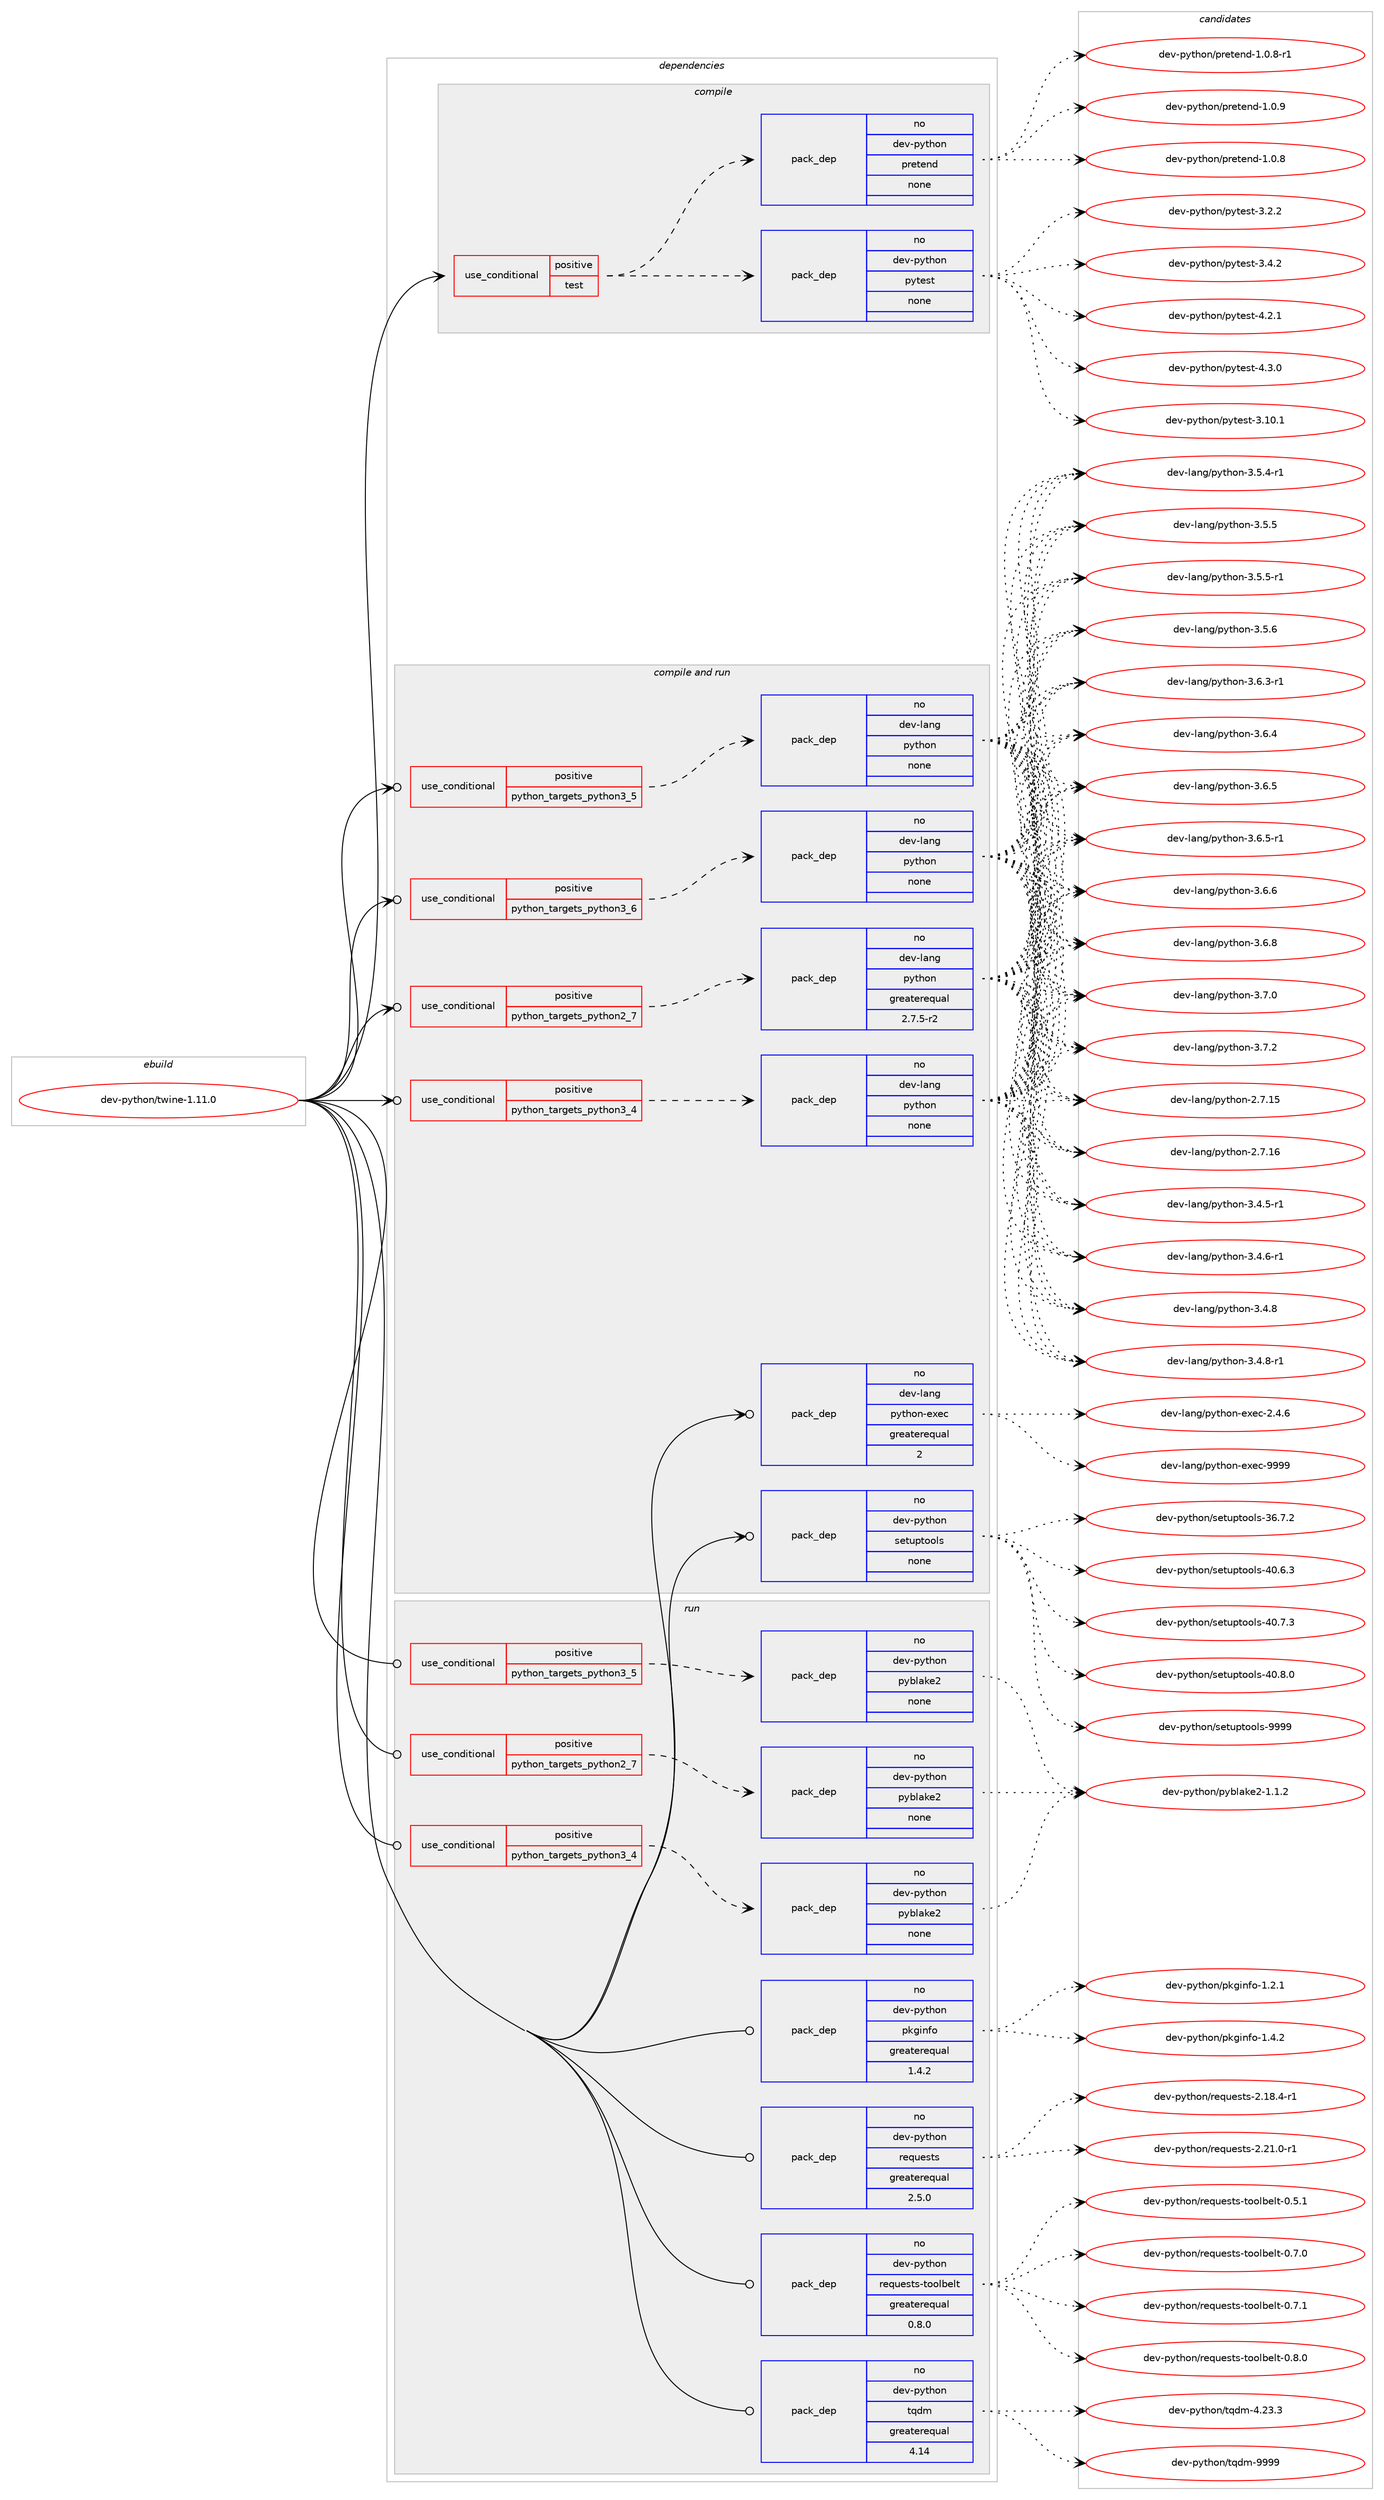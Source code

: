 digraph prolog {

# *************
# Graph options
# *************

newrank=true;
concentrate=true;
compound=true;
graph [rankdir=LR,fontname=Helvetica,fontsize=10,ranksep=1.5];#, ranksep=2.5, nodesep=0.2];
edge  [arrowhead=vee];
node  [fontname=Helvetica,fontsize=10];

# **********
# The ebuild
# **********

subgraph cluster_leftcol {
color=gray;
rank=same;
label=<<i>ebuild</i>>;
id [label="dev-python/twine-1.11.0", color=red, width=4, href="../dev-python/twine-1.11.0.svg"];
}

# ****************
# The dependencies
# ****************

subgraph cluster_midcol {
color=gray;
label=<<i>dependencies</i>>;
subgraph cluster_compile {
fillcolor="#eeeeee";
style=filled;
label=<<i>compile</i>>;
subgraph cond386030 {
dependency1445463 [label=<<TABLE BORDER="0" CELLBORDER="1" CELLSPACING="0" CELLPADDING="4"><TR><TD ROWSPAN="3" CELLPADDING="10">use_conditional</TD></TR><TR><TD>positive</TD></TR><TR><TD>test</TD></TR></TABLE>>, shape=none, color=red];
subgraph pack1036070 {
dependency1445464 [label=<<TABLE BORDER="0" CELLBORDER="1" CELLSPACING="0" CELLPADDING="4" WIDTH="220"><TR><TD ROWSPAN="6" CELLPADDING="30">pack_dep</TD></TR><TR><TD WIDTH="110">no</TD></TR><TR><TD>dev-python</TD></TR><TR><TD>pytest</TD></TR><TR><TD>none</TD></TR><TR><TD></TD></TR></TABLE>>, shape=none, color=blue];
}
dependency1445463:e -> dependency1445464:w [weight=20,style="dashed",arrowhead="vee"];
subgraph pack1036071 {
dependency1445465 [label=<<TABLE BORDER="0" CELLBORDER="1" CELLSPACING="0" CELLPADDING="4" WIDTH="220"><TR><TD ROWSPAN="6" CELLPADDING="30">pack_dep</TD></TR><TR><TD WIDTH="110">no</TD></TR><TR><TD>dev-python</TD></TR><TR><TD>pretend</TD></TR><TR><TD>none</TD></TR><TR><TD></TD></TR></TABLE>>, shape=none, color=blue];
}
dependency1445463:e -> dependency1445465:w [weight=20,style="dashed",arrowhead="vee"];
}
id:e -> dependency1445463:w [weight=20,style="solid",arrowhead="vee"];
}
subgraph cluster_compileandrun {
fillcolor="#eeeeee";
style=filled;
label=<<i>compile and run</i>>;
subgraph cond386031 {
dependency1445466 [label=<<TABLE BORDER="0" CELLBORDER="1" CELLSPACING="0" CELLPADDING="4"><TR><TD ROWSPAN="3" CELLPADDING="10">use_conditional</TD></TR><TR><TD>positive</TD></TR><TR><TD>python_targets_python2_7</TD></TR></TABLE>>, shape=none, color=red];
subgraph pack1036072 {
dependency1445467 [label=<<TABLE BORDER="0" CELLBORDER="1" CELLSPACING="0" CELLPADDING="4" WIDTH="220"><TR><TD ROWSPAN="6" CELLPADDING="30">pack_dep</TD></TR><TR><TD WIDTH="110">no</TD></TR><TR><TD>dev-lang</TD></TR><TR><TD>python</TD></TR><TR><TD>greaterequal</TD></TR><TR><TD>2.7.5-r2</TD></TR></TABLE>>, shape=none, color=blue];
}
dependency1445466:e -> dependency1445467:w [weight=20,style="dashed",arrowhead="vee"];
}
id:e -> dependency1445466:w [weight=20,style="solid",arrowhead="odotvee"];
subgraph cond386032 {
dependency1445468 [label=<<TABLE BORDER="0" CELLBORDER="1" CELLSPACING="0" CELLPADDING="4"><TR><TD ROWSPAN="3" CELLPADDING="10">use_conditional</TD></TR><TR><TD>positive</TD></TR><TR><TD>python_targets_python3_4</TD></TR></TABLE>>, shape=none, color=red];
subgraph pack1036073 {
dependency1445469 [label=<<TABLE BORDER="0" CELLBORDER="1" CELLSPACING="0" CELLPADDING="4" WIDTH="220"><TR><TD ROWSPAN="6" CELLPADDING="30">pack_dep</TD></TR><TR><TD WIDTH="110">no</TD></TR><TR><TD>dev-lang</TD></TR><TR><TD>python</TD></TR><TR><TD>none</TD></TR><TR><TD></TD></TR></TABLE>>, shape=none, color=blue];
}
dependency1445468:e -> dependency1445469:w [weight=20,style="dashed",arrowhead="vee"];
}
id:e -> dependency1445468:w [weight=20,style="solid",arrowhead="odotvee"];
subgraph cond386033 {
dependency1445470 [label=<<TABLE BORDER="0" CELLBORDER="1" CELLSPACING="0" CELLPADDING="4"><TR><TD ROWSPAN="3" CELLPADDING="10">use_conditional</TD></TR><TR><TD>positive</TD></TR><TR><TD>python_targets_python3_5</TD></TR></TABLE>>, shape=none, color=red];
subgraph pack1036074 {
dependency1445471 [label=<<TABLE BORDER="0" CELLBORDER="1" CELLSPACING="0" CELLPADDING="4" WIDTH="220"><TR><TD ROWSPAN="6" CELLPADDING="30">pack_dep</TD></TR><TR><TD WIDTH="110">no</TD></TR><TR><TD>dev-lang</TD></TR><TR><TD>python</TD></TR><TR><TD>none</TD></TR><TR><TD></TD></TR></TABLE>>, shape=none, color=blue];
}
dependency1445470:e -> dependency1445471:w [weight=20,style="dashed",arrowhead="vee"];
}
id:e -> dependency1445470:w [weight=20,style="solid",arrowhead="odotvee"];
subgraph cond386034 {
dependency1445472 [label=<<TABLE BORDER="0" CELLBORDER="1" CELLSPACING="0" CELLPADDING="4"><TR><TD ROWSPAN="3" CELLPADDING="10">use_conditional</TD></TR><TR><TD>positive</TD></TR><TR><TD>python_targets_python3_6</TD></TR></TABLE>>, shape=none, color=red];
subgraph pack1036075 {
dependency1445473 [label=<<TABLE BORDER="0" CELLBORDER="1" CELLSPACING="0" CELLPADDING="4" WIDTH="220"><TR><TD ROWSPAN="6" CELLPADDING="30">pack_dep</TD></TR><TR><TD WIDTH="110">no</TD></TR><TR><TD>dev-lang</TD></TR><TR><TD>python</TD></TR><TR><TD>none</TD></TR><TR><TD></TD></TR></TABLE>>, shape=none, color=blue];
}
dependency1445472:e -> dependency1445473:w [weight=20,style="dashed",arrowhead="vee"];
}
id:e -> dependency1445472:w [weight=20,style="solid",arrowhead="odotvee"];
subgraph pack1036076 {
dependency1445474 [label=<<TABLE BORDER="0" CELLBORDER="1" CELLSPACING="0" CELLPADDING="4" WIDTH="220"><TR><TD ROWSPAN="6" CELLPADDING="30">pack_dep</TD></TR><TR><TD WIDTH="110">no</TD></TR><TR><TD>dev-lang</TD></TR><TR><TD>python-exec</TD></TR><TR><TD>greaterequal</TD></TR><TR><TD>2</TD></TR></TABLE>>, shape=none, color=blue];
}
id:e -> dependency1445474:w [weight=20,style="solid",arrowhead="odotvee"];
subgraph pack1036077 {
dependency1445475 [label=<<TABLE BORDER="0" CELLBORDER="1" CELLSPACING="0" CELLPADDING="4" WIDTH="220"><TR><TD ROWSPAN="6" CELLPADDING="30">pack_dep</TD></TR><TR><TD WIDTH="110">no</TD></TR><TR><TD>dev-python</TD></TR><TR><TD>setuptools</TD></TR><TR><TD>none</TD></TR><TR><TD></TD></TR></TABLE>>, shape=none, color=blue];
}
id:e -> dependency1445475:w [weight=20,style="solid",arrowhead="odotvee"];
}
subgraph cluster_run {
fillcolor="#eeeeee";
style=filled;
label=<<i>run</i>>;
subgraph cond386035 {
dependency1445476 [label=<<TABLE BORDER="0" CELLBORDER="1" CELLSPACING="0" CELLPADDING="4"><TR><TD ROWSPAN="3" CELLPADDING="10">use_conditional</TD></TR><TR><TD>positive</TD></TR><TR><TD>python_targets_python2_7</TD></TR></TABLE>>, shape=none, color=red];
subgraph pack1036078 {
dependency1445477 [label=<<TABLE BORDER="0" CELLBORDER="1" CELLSPACING="0" CELLPADDING="4" WIDTH="220"><TR><TD ROWSPAN="6" CELLPADDING="30">pack_dep</TD></TR><TR><TD WIDTH="110">no</TD></TR><TR><TD>dev-python</TD></TR><TR><TD>pyblake2</TD></TR><TR><TD>none</TD></TR><TR><TD></TD></TR></TABLE>>, shape=none, color=blue];
}
dependency1445476:e -> dependency1445477:w [weight=20,style="dashed",arrowhead="vee"];
}
id:e -> dependency1445476:w [weight=20,style="solid",arrowhead="odot"];
subgraph cond386036 {
dependency1445478 [label=<<TABLE BORDER="0" CELLBORDER="1" CELLSPACING="0" CELLPADDING="4"><TR><TD ROWSPAN="3" CELLPADDING="10">use_conditional</TD></TR><TR><TD>positive</TD></TR><TR><TD>python_targets_python3_4</TD></TR></TABLE>>, shape=none, color=red];
subgraph pack1036079 {
dependency1445479 [label=<<TABLE BORDER="0" CELLBORDER="1" CELLSPACING="0" CELLPADDING="4" WIDTH="220"><TR><TD ROWSPAN="6" CELLPADDING="30">pack_dep</TD></TR><TR><TD WIDTH="110">no</TD></TR><TR><TD>dev-python</TD></TR><TR><TD>pyblake2</TD></TR><TR><TD>none</TD></TR><TR><TD></TD></TR></TABLE>>, shape=none, color=blue];
}
dependency1445478:e -> dependency1445479:w [weight=20,style="dashed",arrowhead="vee"];
}
id:e -> dependency1445478:w [weight=20,style="solid",arrowhead="odot"];
subgraph cond386037 {
dependency1445480 [label=<<TABLE BORDER="0" CELLBORDER="1" CELLSPACING="0" CELLPADDING="4"><TR><TD ROWSPAN="3" CELLPADDING="10">use_conditional</TD></TR><TR><TD>positive</TD></TR><TR><TD>python_targets_python3_5</TD></TR></TABLE>>, shape=none, color=red];
subgraph pack1036080 {
dependency1445481 [label=<<TABLE BORDER="0" CELLBORDER="1" CELLSPACING="0" CELLPADDING="4" WIDTH="220"><TR><TD ROWSPAN="6" CELLPADDING="30">pack_dep</TD></TR><TR><TD WIDTH="110">no</TD></TR><TR><TD>dev-python</TD></TR><TR><TD>pyblake2</TD></TR><TR><TD>none</TD></TR><TR><TD></TD></TR></TABLE>>, shape=none, color=blue];
}
dependency1445480:e -> dependency1445481:w [weight=20,style="dashed",arrowhead="vee"];
}
id:e -> dependency1445480:w [weight=20,style="solid",arrowhead="odot"];
subgraph pack1036081 {
dependency1445482 [label=<<TABLE BORDER="0" CELLBORDER="1" CELLSPACING="0" CELLPADDING="4" WIDTH="220"><TR><TD ROWSPAN="6" CELLPADDING="30">pack_dep</TD></TR><TR><TD WIDTH="110">no</TD></TR><TR><TD>dev-python</TD></TR><TR><TD>pkginfo</TD></TR><TR><TD>greaterequal</TD></TR><TR><TD>1.4.2</TD></TR></TABLE>>, shape=none, color=blue];
}
id:e -> dependency1445482:w [weight=20,style="solid",arrowhead="odot"];
subgraph pack1036082 {
dependency1445483 [label=<<TABLE BORDER="0" CELLBORDER="1" CELLSPACING="0" CELLPADDING="4" WIDTH="220"><TR><TD ROWSPAN="6" CELLPADDING="30">pack_dep</TD></TR><TR><TD WIDTH="110">no</TD></TR><TR><TD>dev-python</TD></TR><TR><TD>requests</TD></TR><TR><TD>greaterequal</TD></TR><TR><TD>2.5.0</TD></TR></TABLE>>, shape=none, color=blue];
}
id:e -> dependency1445483:w [weight=20,style="solid",arrowhead="odot"];
subgraph pack1036083 {
dependency1445484 [label=<<TABLE BORDER="0" CELLBORDER="1" CELLSPACING="0" CELLPADDING="4" WIDTH="220"><TR><TD ROWSPAN="6" CELLPADDING="30">pack_dep</TD></TR><TR><TD WIDTH="110">no</TD></TR><TR><TD>dev-python</TD></TR><TR><TD>requests-toolbelt</TD></TR><TR><TD>greaterequal</TD></TR><TR><TD>0.8.0</TD></TR></TABLE>>, shape=none, color=blue];
}
id:e -> dependency1445484:w [weight=20,style="solid",arrowhead="odot"];
subgraph pack1036084 {
dependency1445485 [label=<<TABLE BORDER="0" CELLBORDER="1" CELLSPACING="0" CELLPADDING="4" WIDTH="220"><TR><TD ROWSPAN="6" CELLPADDING="30">pack_dep</TD></TR><TR><TD WIDTH="110">no</TD></TR><TR><TD>dev-python</TD></TR><TR><TD>tqdm</TD></TR><TR><TD>greaterequal</TD></TR><TR><TD>4.14</TD></TR></TABLE>>, shape=none, color=blue];
}
id:e -> dependency1445485:w [weight=20,style="solid",arrowhead="odot"];
}
}

# **************
# The candidates
# **************

subgraph cluster_choices {
rank=same;
color=gray;
label=<<i>candidates</i>>;

subgraph choice1036070 {
color=black;
nodesep=1;
choice100101118451121211161041111104711212111610111511645514649484649 [label="dev-python/pytest-3.10.1", color=red, width=4,href="../dev-python/pytest-3.10.1.svg"];
choice1001011184511212111610411111047112121116101115116455146504650 [label="dev-python/pytest-3.2.2", color=red, width=4,href="../dev-python/pytest-3.2.2.svg"];
choice1001011184511212111610411111047112121116101115116455146524650 [label="dev-python/pytest-3.4.2", color=red, width=4,href="../dev-python/pytest-3.4.2.svg"];
choice1001011184511212111610411111047112121116101115116455246504649 [label="dev-python/pytest-4.2.1", color=red, width=4,href="../dev-python/pytest-4.2.1.svg"];
choice1001011184511212111610411111047112121116101115116455246514648 [label="dev-python/pytest-4.3.0", color=red, width=4,href="../dev-python/pytest-4.3.0.svg"];
dependency1445464:e -> choice100101118451121211161041111104711212111610111511645514649484649:w [style=dotted,weight="100"];
dependency1445464:e -> choice1001011184511212111610411111047112121116101115116455146504650:w [style=dotted,weight="100"];
dependency1445464:e -> choice1001011184511212111610411111047112121116101115116455146524650:w [style=dotted,weight="100"];
dependency1445464:e -> choice1001011184511212111610411111047112121116101115116455246504649:w [style=dotted,weight="100"];
dependency1445464:e -> choice1001011184511212111610411111047112121116101115116455246514648:w [style=dotted,weight="100"];
}
subgraph choice1036071 {
color=black;
nodesep=1;
choice1001011184511212111610411111047112114101116101110100454946484656 [label="dev-python/pretend-1.0.8", color=red, width=4,href="../dev-python/pretend-1.0.8.svg"];
choice10010111845112121116104111110471121141011161011101004549464846564511449 [label="dev-python/pretend-1.0.8-r1", color=red, width=4,href="../dev-python/pretend-1.0.8-r1.svg"];
choice1001011184511212111610411111047112114101116101110100454946484657 [label="dev-python/pretend-1.0.9", color=red, width=4,href="../dev-python/pretend-1.0.9.svg"];
dependency1445465:e -> choice1001011184511212111610411111047112114101116101110100454946484656:w [style=dotted,weight="100"];
dependency1445465:e -> choice10010111845112121116104111110471121141011161011101004549464846564511449:w [style=dotted,weight="100"];
dependency1445465:e -> choice1001011184511212111610411111047112114101116101110100454946484657:w [style=dotted,weight="100"];
}
subgraph choice1036072 {
color=black;
nodesep=1;
choice10010111845108971101034711212111610411111045504655464953 [label="dev-lang/python-2.7.15", color=red, width=4,href="../dev-lang/python-2.7.15.svg"];
choice10010111845108971101034711212111610411111045504655464954 [label="dev-lang/python-2.7.16", color=red, width=4,href="../dev-lang/python-2.7.16.svg"];
choice1001011184510897110103471121211161041111104551465246534511449 [label="dev-lang/python-3.4.5-r1", color=red, width=4,href="../dev-lang/python-3.4.5-r1.svg"];
choice1001011184510897110103471121211161041111104551465246544511449 [label="dev-lang/python-3.4.6-r1", color=red, width=4,href="../dev-lang/python-3.4.6-r1.svg"];
choice100101118451089711010347112121116104111110455146524656 [label="dev-lang/python-3.4.8", color=red, width=4,href="../dev-lang/python-3.4.8.svg"];
choice1001011184510897110103471121211161041111104551465246564511449 [label="dev-lang/python-3.4.8-r1", color=red, width=4,href="../dev-lang/python-3.4.8-r1.svg"];
choice1001011184510897110103471121211161041111104551465346524511449 [label="dev-lang/python-3.5.4-r1", color=red, width=4,href="../dev-lang/python-3.5.4-r1.svg"];
choice100101118451089711010347112121116104111110455146534653 [label="dev-lang/python-3.5.5", color=red, width=4,href="../dev-lang/python-3.5.5.svg"];
choice1001011184510897110103471121211161041111104551465346534511449 [label="dev-lang/python-3.5.5-r1", color=red, width=4,href="../dev-lang/python-3.5.5-r1.svg"];
choice100101118451089711010347112121116104111110455146534654 [label="dev-lang/python-3.5.6", color=red, width=4,href="../dev-lang/python-3.5.6.svg"];
choice1001011184510897110103471121211161041111104551465446514511449 [label="dev-lang/python-3.6.3-r1", color=red, width=4,href="../dev-lang/python-3.6.3-r1.svg"];
choice100101118451089711010347112121116104111110455146544652 [label="dev-lang/python-3.6.4", color=red, width=4,href="../dev-lang/python-3.6.4.svg"];
choice100101118451089711010347112121116104111110455146544653 [label="dev-lang/python-3.6.5", color=red, width=4,href="../dev-lang/python-3.6.5.svg"];
choice1001011184510897110103471121211161041111104551465446534511449 [label="dev-lang/python-3.6.5-r1", color=red, width=4,href="../dev-lang/python-3.6.5-r1.svg"];
choice100101118451089711010347112121116104111110455146544654 [label="dev-lang/python-3.6.6", color=red, width=4,href="../dev-lang/python-3.6.6.svg"];
choice100101118451089711010347112121116104111110455146544656 [label="dev-lang/python-3.6.8", color=red, width=4,href="../dev-lang/python-3.6.8.svg"];
choice100101118451089711010347112121116104111110455146554648 [label="dev-lang/python-3.7.0", color=red, width=4,href="../dev-lang/python-3.7.0.svg"];
choice100101118451089711010347112121116104111110455146554650 [label="dev-lang/python-3.7.2", color=red, width=4,href="../dev-lang/python-3.7.2.svg"];
dependency1445467:e -> choice10010111845108971101034711212111610411111045504655464953:w [style=dotted,weight="100"];
dependency1445467:e -> choice10010111845108971101034711212111610411111045504655464954:w [style=dotted,weight="100"];
dependency1445467:e -> choice1001011184510897110103471121211161041111104551465246534511449:w [style=dotted,weight="100"];
dependency1445467:e -> choice1001011184510897110103471121211161041111104551465246544511449:w [style=dotted,weight="100"];
dependency1445467:e -> choice100101118451089711010347112121116104111110455146524656:w [style=dotted,weight="100"];
dependency1445467:e -> choice1001011184510897110103471121211161041111104551465246564511449:w [style=dotted,weight="100"];
dependency1445467:e -> choice1001011184510897110103471121211161041111104551465346524511449:w [style=dotted,weight="100"];
dependency1445467:e -> choice100101118451089711010347112121116104111110455146534653:w [style=dotted,weight="100"];
dependency1445467:e -> choice1001011184510897110103471121211161041111104551465346534511449:w [style=dotted,weight="100"];
dependency1445467:e -> choice100101118451089711010347112121116104111110455146534654:w [style=dotted,weight="100"];
dependency1445467:e -> choice1001011184510897110103471121211161041111104551465446514511449:w [style=dotted,weight="100"];
dependency1445467:e -> choice100101118451089711010347112121116104111110455146544652:w [style=dotted,weight="100"];
dependency1445467:e -> choice100101118451089711010347112121116104111110455146544653:w [style=dotted,weight="100"];
dependency1445467:e -> choice1001011184510897110103471121211161041111104551465446534511449:w [style=dotted,weight="100"];
dependency1445467:e -> choice100101118451089711010347112121116104111110455146544654:w [style=dotted,weight="100"];
dependency1445467:e -> choice100101118451089711010347112121116104111110455146544656:w [style=dotted,weight="100"];
dependency1445467:e -> choice100101118451089711010347112121116104111110455146554648:w [style=dotted,weight="100"];
dependency1445467:e -> choice100101118451089711010347112121116104111110455146554650:w [style=dotted,weight="100"];
}
subgraph choice1036073 {
color=black;
nodesep=1;
choice10010111845108971101034711212111610411111045504655464953 [label="dev-lang/python-2.7.15", color=red, width=4,href="../dev-lang/python-2.7.15.svg"];
choice10010111845108971101034711212111610411111045504655464954 [label="dev-lang/python-2.7.16", color=red, width=4,href="../dev-lang/python-2.7.16.svg"];
choice1001011184510897110103471121211161041111104551465246534511449 [label="dev-lang/python-3.4.5-r1", color=red, width=4,href="../dev-lang/python-3.4.5-r1.svg"];
choice1001011184510897110103471121211161041111104551465246544511449 [label="dev-lang/python-3.4.6-r1", color=red, width=4,href="../dev-lang/python-3.4.6-r1.svg"];
choice100101118451089711010347112121116104111110455146524656 [label="dev-lang/python-3.4.8", color=red, width=4,href="../dev-lang/python-3.4.8.svg"];
choice1001011184510897110103471121211161041111104551465246564511449 [label="dev-lang/python-3.4.8-r1", color=red, width=4,href="../dev-lang/python-3.4.8-r1.svg"];
choice1001011184510897110103471121211161041111104551465346524511449 [label="dev-lang/python-3.5.4-r1", color=red, width=4,href="../dev-lang/python-3.5.4-r1.svg"];
choice100101118451089711010347112121116104111110455146534653 [label="dev-lang/python-3.5.5", color=red, width=4,href="../dev-lang/python-3.5.5.svg"];
choice1001011184510897110103471121211161041111104551465346534511449 [label="dev-lang/python-3.5.5-r1", color=red, width=4,href="../dev-lang/python-3.5.5-r1.svg"];
choice100101118451089711010347112121116104111110455146534654 [label="dev-lang/python-3.5.6", color=red, width=4,href="../dev-lang/python-3.5.6.svg"];
choice1001011184510897110103471121211161041111104551465446514511449 [label="dev-lang/python-3.6.3-r1", color=red, width=4,href="../dev-lang/python-3.6.3-r1.svg"];
choice100101118451089711010347112121116104111110455146544652 [label="dev-lang/python-3.6.4", color=red, width=4,href="../dev-lang/python-3.6.4.svg"];
choice100101118451089711010347112121116104111110455146544653 [label="dev-lang/python-3.6.5", color=red, width=4,href="../dev-lang/python-3.6.5.svg"];
choice1001011184510897110103471121211161041111104551465446534511449 [label="dev-lang/python-3.6.5-r1", color=red, width=4,href="../dev-lang/python-3.6.5-r1.svg"];
choice100101118451089711010347112121116104111110455146544654 [label="dev-lang/python-3.6.6", color=red, width=4,href="../dev-lang/python-3.6.6.svg"];
choice100101118451089711010347112121116104111110455146544656 [label="dev-lang/python-3.6.8", color=red, width=4,href="../dev-lang/python-3.6.8.svg"];
choice100101118451089711010347112121116104111110455146554648 [label="dev-lang/python-3.7.0", color=red, width=4,href="../dev-lang/python-3.7.0.svg"];
choice100101118451089711010347112121116104111110455146554650 [label="dev-lang/python-3.7.2", color=red, width=4,href="../dev-lang/python-3.7.2.svg"];
dependency1445469:e -> choice10010111845108971101034711212111610411111045504655464953:w [style=dotted,weight="100"];
dependency1445469:e -> choice10010111845108971101034711212111610411111045504655464954:w [style=dotted,weight="100"];
dependency1445469:e -> choice1001011184510897110103471121211161041111104551465246534511449:w [style=dotted,weight="100"];
dependency1445469:e -> choice1001011184510897110103471121211161041111104551465246544511449:w [style=dotted,weight="100"];
dependency1445469:e -> choice100101118451089711010347112121116104111110455146524656:w [style=dotted,weight="100"];
dependency1445469:e -> choice1001011184510897110103471121211161041111104551465246564511449:w [style=dotted,weight="100"];
dependency1445469:e -> choice1001011184510897110103471121211161041111104551465346524511449:w [style=dotted,weight="100"];
dependency1445469:e -> choice100101118451089711010347112121116104111110455146534653:w [style=dotted,weight="100"];
dependency1445469:e -> choice1001011184510897110103471121211161041111104551465346534511449:w [style=dotted,weight="100"];
dependency1445469:e -> choice100101118451089711010347112121116104111110455146534654:w [style=dotted,weight="100"];
dependency1445469:e -> choice1001011184510897110103471121211161041111104551465446514511449:w [style=dotted,weight="100"];
dependency1445469:e -> choice100101118451089711010347112121116104111110455146544652:w [style=dotted,weight="100"];
dependency1445469:e -> choice100101118451089711010347112121116104111110455146544653:w [style=dotted,weight="100"];
dependency1445469:e -> choice1001011184510897110103471121211161041111104551465446534511449:w [style=dotted,weight="100"];
dependency1445469:e -> choice100101118451089711010347112121116104111110455146544654:w [style=dotted,weight="100"];
dependency1445469:e -> choice100101118451089711010347112121116104111110455146544656:w [style=dotted,weight="100"];
dependency1445469:e -> choice100101118451089711010347112121116104111110455146554648:w [style=dotted,weight="100"];
dependency1445469:e -> choice100101118451089711010347112121116104111110455146554650:w [style=dotted,weight="100"];
}
subgraph choice1036074 {
color=black;
nodesep=1;
choice10010111845108971101034711212111610411111045504655464953 [label="dev-lang/python-2.7.15", color=red, width=4,href="../dev-lang/python-2.7.15.svg"];
choice10010111845108971101034711212111610411111045504655464954 [label="dev-lang/python-2.7.16", color=red, width=4,href="../dev-lang/python-2.7.16.svg"];
choice1001011184510897110103471121211161041111104551465246534511449 [label="dev-lang/python-3.4.5-r1", color=red, width=4,href="../dev-lang/python-3.4.5-r1.svg"];
choice1001011184510897110103471121211161041111104551465246544511449 [label="dev-lang/python-3.4.6-r1", color=red, width=4,href="../dev-lang/python-3.4.6-r1.svg"];
choice100101118451089711010347112121116104111110455146524656 [label="dev-lang/python-3.4.8", color=red, width=4,href="../dev-lang/python-3.4.8.svg"];
choice1001011184510897110103471121211161041111104551465246564511449 [label="dev-lang/python-3.4.8-r1", color=red, width=4,href="../dev-lang/python-3.4.8-r1.svg"];
choice1001011184510897110103471121211161041111104551465346524511449 [label="dev-lang/python-3.5.4-r1", color=red, width=4,href="../dev-lang/python-3.5.4-r1.svg"];
choice100101118451089711010347112121116104111110455146534653 [label="dev-lang/python-3.5.5", color=red, width=4,href="../dev-lang/python-3.5.5.svg"];
choice1001011184510897110103471121211161041111104551465346534511449 [label="dev-lang/python-3.5.5-r1", color=red, width=4,href="../dev-lang/python-3.5.5-r1.svg"];
choice100101118451089711010347112121116104111110455146534654 [label="dev-lang/python-3.5.6", color=red, width=4,href="../dev-lang/python-3.5.6.svg"];
choice1001011184510897110103471121211161041111104551465446514511449 [label="dev-lang/python-3.6.3-r1", color=red, width=4,href="../dev-lang/python-3.6.3-r1.svg"];
choice100101118451089711010347112121116104111110455146544652 [label="dev-lang/python-3.6.4", color=red, width=4,href="../dev-lang/python-3.6.4.svg"];
choice100101118451089711010347112121116104111110455146544653 [label="dev-lang/python-3.6.5", color=red, width=4,href="../dev-lang/python-3.6.5.svg"];
choice1001011184510897110103471121211161041111104551465446534511449 [label="dev-lang/python-3.6.5-r1", color=red, width=4,href="../dev-lang/python-3.6.5-r1.svg"];
choice100101118451089711010347112121116104111110455146544654 [label="dev-lang/python-3.6.6", color=red, width=4,href="../dev-lang/python-3.6.6.svg"];
choice100101118451089711010347112121116104111110455146544656 [label="dev-lang/python-3.6.8", color=red, width=4,href="../dev-lang/python-3.6.8.svg"];
choice100101118451089711010347112121116104111110455146554648 [label="dev-lang/python-3.7.0", color=red, width=4,href="../dev-lang/python-3.7.0.svg"];
choice100101118451089711010347112121116104111110455146554650 [label="dev-lang/python-3.7.2", color=red, width=4,href="../dev-lang/python-3.7.2.svg"];
dependency1445471:e -> choice10010111845108971101034711212111610411111045504655464953:w [style=dotted,weight="100"];
dependency1445471:e -> choice10010111845108971101034711212111610411111045504655464954:w [style=dotted,weight="100"];
dependency1445471:e -> choice1001011184510897110103471121211161041111104551465246534511449:w [style=dotted,weight="100"];
dependency1445471:e -> choice1001011184510897110103471121211161041111104551465246544511449:w [style=dotted,weight="100"];
dependency1445471:e -> choice100101118451089711010347112121116104111110455146524656:w [style=dotted,weight="100"];
dependency1445471:e -> choice1001011184510897110103471121211161041111104551465246564511449:w [style=dotted,weight="100"];
dependency1445471:e -> choice1001011184510897110103471121211161041111104551465346524511449:w [style=dotted,weight="100"];
dependency1445471:e -> choice100101118451089711010347112121116104111110455146534653:w [style=dotted,weight="100"];
dependency1445471:e -> choice1001011184510897110103471121211161041111104551465346534511449:w [style=dotted,weight="100"];
dependency1445471:e -> choice100101118451089711010347112121116104111110455146534654:w [style=dotted,weight="100"];
dependency1445471:e -> choice1001011184510897110103471121211161041111104551465446514511449:w [style=dotted,weight="100"];
dependency1445471:e -> choice100101118451089711010347112121116104111110455146544652:w [style=dotted,weight="100"];
dependency1445471:e -> choice100101118451089711010347112121116104111110455146544653:w [style=dotted,weight="100"];
dependency1445471:e -> choice1001011184510897110103471121211161041111104551465446534511449:w [style=dotted,weight="100"];
dependency1445471:e -> choice100101118451089711010347112121116104111110455146544654:w [style=dotted,weight="100"];
dependency1445471:e -> choice100101118451089711010347112121116104111110455146544656:w [style=dotted,weight="100"];
dependency1445471:e -> choice100101118451089711010347112121116104111110455146554648:w [style=dotted,weight="100"];
dependency1445471:e -> choice100101118451089711010347112121116104111110455146554650:w [style=dotted,weight="100"];
}
subgraph choice1036075 {
color=black;
nodesep=1;
choice10010111845108971101034711212111610411111045504655464953 [label="dev-lang/python-2.7.15", color=red, width=4,href="../dev-lang/python-2.7.15.svg"];
choice10010111845108971101034711212111610411111045504655464954 [label="dev-lang/python-2.7.16", color=red, width=4,href="../dev-lang/python-2.7.16.svg"];
choice1001011184510897110103471121211161041111104551465246534511449 [label="dev-lang/python-3.4.5-r1", color=red, width=4,href="../dev-lang/python-3.4.5-r1.svg"];
choice1001011184510897110103471121211161041111104551465246544511449 [label="dev-lang/python-3.4.6-r1", color=red, width=4,href="../dev-lang/python-3.4.6-r1.svg"];
choice100101118451089711010347112121116104111110455146524656 [label="dev-lang/python-3.4.8", color=red, width=4,href="../dev-lang/python-3.4.8.svg"];
choice1001011184510897110103471121211161041111104551465246564511449 [label="dev-lang/python-3.4.8-r1", color=red, width=4,href="../dev-lang/python-3.4.8-r1.svg"];
choice1001011184510897110103471121211161041111104551465346524511449 [label="dev-lang/python-3.5.4-r1", color=red, width=4,href="../dev-lang/python-3.5.4-r1.svg"];
choice100101118451089711010347112121116104111110455146534653 [label="dev-lang/python-3.5.5", color=red, width=4,href="../dev-lang/python-3.5.5.svg"];
choice1001011184510897110103471121211161041111104551465346534511449 [label="dev-lang/python-3.5.5-r1", color=red, width=4,href="../dev-lang/python-3.5.5-r1.svg"];
choice100101118451089711010347112121116104111110455146534654 [label="dev-lang/python-3.5.6", color=red, width=4,href="../dev-lang/python-3.5.6.svg"];
choice1001011184510897110103471121211161041111104551465446514511449 [label="dev-lang/python-3.6.3-r1", color=red, width=4,href="../dev-lang/python-3.6.3-r1.svg"];
choice100101118451089711010347112121116104111110455146544652 [label="dev-lang/python-3.6.4", color=red, width=4,href="../dev-lang/python-3.6.4.svg"];
choice100101118451089711010347112121116104111110455146544653 [label="dev-lang/python-3.6.5", color=red, width=4,href="../dev-lang/python-3.6.5.svg"];
choice1001011184510897110103471121211161041111104551465446534511449 [label="dev-lang/python-3.6.5-r1", color=red, width=4,href="../dev-lang/python-3.6.5-r1.svg"];
choice100101118451089711010347112121116104111110455146544654 [label="dev-lang/python-3.6.6", color=red, width=4,href="../dev-lang/python-3.6.6.svg"];
choice100101118451089711010347112121116104111110455146544656 [label="dev-lang/python-3.6.8", color=red, width=4,href="../dev-lang/python-3.6.8.svg"];
choice100101118451089711010347112121116104111110455146554648 [label="dev-lang/python-3.7.0", color=red, width=4,href="../dev-lang/python-3.7.0.svg"];
choice100101118451089711010347112121116104111110455146554650 [label="dev-lang/python-3.7.2", color=red, width=4,href="../dev-lang/python-3.7.2.svg"];
dependency1445473:e -> choice10010111845108971101034711212111610411111045504655464953:w [style=dotted,weight="100"];
dependency1445473:e -> choice10010111845108971101034711212111610411111045504655464954:w [style=dotted,weight="100"];
dependency1445473:e -> choice1001011184510897110103471121211161041111104551465246534511449:w [style=dotted,weight="100"];
dependency1445473:e -> choice1001011184510897110103471121211161041111104551465246544511449:w [style=dotted,weight="100"];
dependency1445473:e -> choice100101118451089711010347112121116104111110455146524656:w [style=dotted,weight="100"];
dependency1445473:e -> choice1001011184510897110103471121211161041111104551465246564511449:w [style=dotted,weight="100"];
dependency1445473:e -> choice1001011184510897110103471121211161041111104551465346524511449:w [style=dotted,weight="100"];
dependency1445473:e -> choice100101118451089711010347112121116104111110455146534653:w [style=dotted,weight="100"];
dependency1445473:e -> choice1001011184510897110103471121211161041111104551465346534511449:w [style=dotted,weight="100"];
dependency1445473:e -> choice100101118451089711010347112121116104111110455146534654:w [style=dotted,weight="100"];
dependency1445473:e -> choice1001011184510897110103471121211161041111104551465446514511449:w [style=dotted,weight="100"];
dependency1445473:e -> choice100101118451089711010347112121116104111110455146544652:w [style=dotted,weight="100"];
dependency1445473:e -> choice100101118451089711010347112121116104111110455146544653:w [style=dotted,weight="100"];
dependency1445473:e -> choice1001011184510897110103471121211161041111104551465446534511449:w [style=dotted,weight="100"];
dependency1445473:e -> choice100101118451089711010347112121116104111110455146544654:w [style=dotted,weight="100"];
dependency1445473:e -> choice100101118451089711010347112121116104111110455146544656:w [style=dotted,weight="100"];
dependency1445473:e -> choice100101118451089711010347112121116104111110455146554648:w [style=dotted,weight="100"];
dependency1445473:e -> choice100101118451089711010347112121116104111110455146554650:w [style=dotted,weight="100"];
}
subgraph choice1036076 {
color=black;
nodesep=1;
choice1001011184510897110103471121211161041111104510112010199455046524654 [label="dev-lang/python-exec-2.4.6", color=red, width=4,href="../dev-lang/python-exec-2.4.6.svg"];
choice10010111845108971101034711212111610411111045101120101994557575757 [label="dev-lang/python-exec-9999", color=red, width=4,href="../dev-lang/python-exec-9999.svg"];
dependency1445474:e -> choice1001011184510897110103471121211161041111104510112010199455046524654:w [style=dotted,weight="100"];
dependency1445474:e -> choice10010111845108971101034711212111610411111045101120101994557575757:w [style=dotted,weight="100"];
}
subgraph choice1036077 {
color=black;
nodesep=1;
choice100101118451121211161041111104711510111611711211611111110811545515446554650 [label="dev-python/setuptools-36.7.2", color=red, width=4,href="../dev-python/setuptools-36.7.2.svg"];
choice100101118451121211161041111104711510111611711211611111110811545524846544651 [label="dev-python/setuptools-40.6.3", color=red, width=4,href="../dev-python/setuptools-40.6.3.svg"];
choice100101118451121211161041111104711510111611711211611111110811545524846554651 [label="dev-python/setuptools-40.7.3", color=red, width=4,href="../dev-python/setuptools-40.7.3.svg"];
choice100101118451121211161041111104711510111611711211611111110811545524846564648 [label="dev-python/setuptools-40.8.0", color=red, width=4,href="../dev-python/setuptools-40.8.0.svg"];
choice10010111845112121116104111110471151011161171121161111111081154557575757 [label="dev-python/setuptools-9999", color=red, width=4,href="../dev-python/setuptools-9999.svg"];
dependency1445475:e -> choice100101118451121211161041111104711510111611711211611111110811545515446554650:w [style=dotted,weight="100"];
dependency1445475:e -> choice100101118451121211161041111104711510111611711211611111110811545524846544651:w [style=dotted,weight="100"];
dependency1445475:e -> choice100101118451121211161041111104711510111611711211611111110811545524846554651:w [style=dotted,weight="100"];
dependency1445475:e -> choice100101118451121211161041111104711510111611711211611111110811545524846564648:w [style=dotted,weight="100"];
dependency1445475:e -> choice10010111845112121116104111110471151011161171121161111111081154557575757:w [style=dotted,weight="100"];
}
subgraph choice1036078 {
color=black;
nodesep=1;
choice1001011184511212111610411111047112121981089710710150454946494650 [label="dev-python/pyblake2-1.1.2", color=red, width=4,href="../dev-python/pyblake2-1.1.2.svg"];
dependency1445477:e -> choice1001011184511212111610411111047112121981089710710150454946494650:w [style=dotted,weight="100"];
}
subgraph choice1036079 {
color=black;
nodesep=1;
choice1001011184511212111610411111047112121981089710710150454946494650 [label="dev-python/pyblake2-1.1.2", color=red, width=4,href="../dev-python/pyblake2-1.1.2.svg"];
dependency1445479:e -> choice1001011184511212111610411111047112121981089710710150454946494650:w [style=dotted,weight="100"];
}
subgraph choice1036080 {
color=black;
nodesep=1;
choice1001011184511212111610411111047112121981089710710150454946494650 [label="dev-python/pyblake2-1.1.2", color=red, width=4,href="../dev-python/pyblake2-1.1.2.svg"];
dependency1445481:e -> choice1001011184511212111610411111047112121981089710710150454946494650:w [style=dotted,weight="100"];
}
subgraph choice1036081 {
color=black;
nodesep=1;
choice1001011184511212111610411111047112107103105110102111454946504649 [label="dev-python/pkginfo-1.2.1", color=red, width=4,href="../dev-python/pkginfo-1.2.1.svg"];
choice1001011184511212111610411111047112107103105110102111454946524650 [label="dev-python/pkginfo-1.4.2", color=red, width=4,href="../dev-python/pkginfo-1.4.2.svg"];
dependency1445482:e -> choice1001011184511212111610411111047112107103105110102111454946504649:w [style=dotted,weight="100"];
dependency1445482:e -> choice1001011184511212111610411111047112107103105110102111454946524650:w [style=dotted,weight="100"];
}
subgraph choice1036082 {
color=black;
nodesep=1;
choice1001011184511212111610411111047114101113117101115116115455046495646524511449 [label="dev-python/requests-2.18.4-r1", color=red, width=4,href="../dev-python/requests-2.18.4-r1.svg"];
choice1001011184511212111610411111047114101113117101115116115455046504946484511449 [label="dev-python/requests-2.21.0-r1", color=red, width=4,href="../dev-python/requests-2.21.0-r1.svg"];
dependency1445483:e -> choice1001011184511212111610411111047114101113117101115116115455046495646524511449:w [style=dotted,weight="100"];
dependency1445483:e -> choice1001011184511212111610411111047114101113117101115116115455046504946484511449:w [style=dotted,weight="100"];
}
subgraph choice1036083 {
color=black;
nodesep=1;
choice10010111845112121116104111110471141011131171011151161154511611111110898101108116454846534649 [label="dev-python/requests-toolbelt-0.5.1", color=red, width=4,href="../dev-python/requests-toolbelt-0.5.1.svg"];
choice10010111845112121116104111110471141011131171011151161154511611111110898101108116454846554648 [label="dev-python/requests-toolbelt-0.7.0", color=red, width=4,href="../dev-python/requests-toolbelt-0.7.0.svg"];
choice10010111845112121116104111110471141011131171011151161154511611111110898101108116454846554649 [label="dev-python/requests-toolbelt-0.7.1", color=red, width=4,href="../dev-python/requests-toolbelt-0.7.1.svg"];
choice10010111845112121116104111110471141011131171011151161154511611111110898101108116454846564648 [label="dev-python/requests-toolbelt-0.8.0", color=red, width=4,href="../dev-python/requests-toolbelt-0.8.0.svg"];
dependency1445484:e -> choice10010111845112121116104111110471141011131171011151161154511611111110898101108116454846534649:w [style=dotted,weight="100"];
dependency1445484:e -> choice10010111845112121116104111110471141011131171011151161154511611111110898101108116454846554648:w [style=dotted,weight="100"];
dependency1445484:e -> choice10010111845112121116104111110471141011131171011151161154511611111110898101108116454846554649:w [style=dotted,weight="100"];
dependency1445484:e -> choice10010111845112121116104111110471141011131171011151161154511611111110898101108116454846564648:w [style=dotted,weight="100"];
}
subgraph choice1036084 {
color=black;
nodesep=1;
choice100101118451121211161041111104711611310010945524650514651 [label="dev-python/tqdm-4.23.3", color=red, width=4,href="../dev-python/tqdm-4.23.3.svg"];
choice10010111845112121116104111110471161131001094557575757 [label="dev-python/tqdm-9999", color=red, width=4,href="../dev-python/tqdm-9999.svg"];
dependency1445485:e -> choice100101118451121211161041111104711611310010945524650514651:w [style=dotted,weight="100"];
dependency1445485:e -> choice10010111845112121116104111110471161131001094557575757:w [style=dotted,weight="100"];
}
}

}
